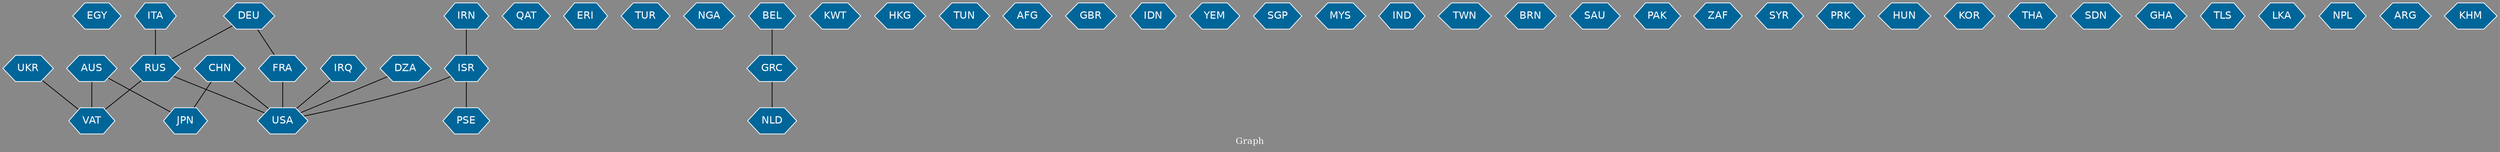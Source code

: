 // Countries together in item graph
graph {
	graph [bgcolor="#888888" fontcolor=white fontsize=12 label="Graph" outputorder=edgesfirst overlap=prism]
	node [color=white fillcolor="#006699" fontcolor=white fontname=Helvetica shape=hexagon style=filled]
	edge [arrowhead=open color=black fontcolor=white fontname=Courier fontsize=12]
		EGY [label=EGY]
		ISR [label=ISR]
		PSE [label=PSE]
		QAT [label=QAT]
		ERI [label=ERI]
		TUR [label=TUR]
		NGA [label=NGA]
		GRC [label=GRC]
		USA [label=USA]
		RUS [label=RUS]
		KWT [label=KWT]
		FRA [label=FRA]
		HKG [label=HKG]
		CHN [label=CHN]
		VAT [label=VAT]
		TUN [label=TUN]
		AFG [label=AFG]
		GBR [label=GBR]
		BEL [label=BEL]
		JPN [label=JPN]
		IDN [label=IDN]
		IRN [label=IRN]
		YEM [label=YEM]
		SGP [label=SGP]
		IRQ [label=IRQ]
		MYS [label=MYS]
		IND [label=IND]
		TWN [label=TWN]
		BRN [label=BRN]
		DEU [label=DEU]
		SAU [label=SAU]
		PAK [label=PAK]
		AUS [label=AUS]
		ZAF [label=ZAF]
		UKR [label=UKR]
		SYR [label=SYR]
		PRK [label=PRK]
		HUN [label=HUN]
		KOR [label=KOR]
		THA [label=THA]
		SDN [label=SDN]
		GHA [label=GHA]
		NLD [label=NLD]
		DZA [label=DZA]
		TLS [label=TLS]
		LKA [label=LKA]
		NPL [label=NPL]
		ITA [label=ITA]
		ARG [label=ARG]
		KHM [label=KHM]
			FRA -- USA [weight=3]
			CHN -- JPN [weight=1]
			GRC -- NLD [weight=1]
			ISR -- PSE [weight=2]
			DEU -- RUS [weight=1]
			ITA -- RUS [weight=1]
			RUS -- USA [weight=1]
			BEL -- GRC [weight=1]
			CHN -- USA [weight=3]
			AUS -- JPN [weight=1]
			DZA -- USA [weight=1]
			IRN -- ISR [weight=1]
			DEU -- FRA [weight=1]
			UKR -- VAT [weight=1]
			RUS -- VAT [weight=1]
			IRQ -- USA [weight=3]
			AUS -- VAT [weight=1]
			ISR -- USA [weight=1]
}